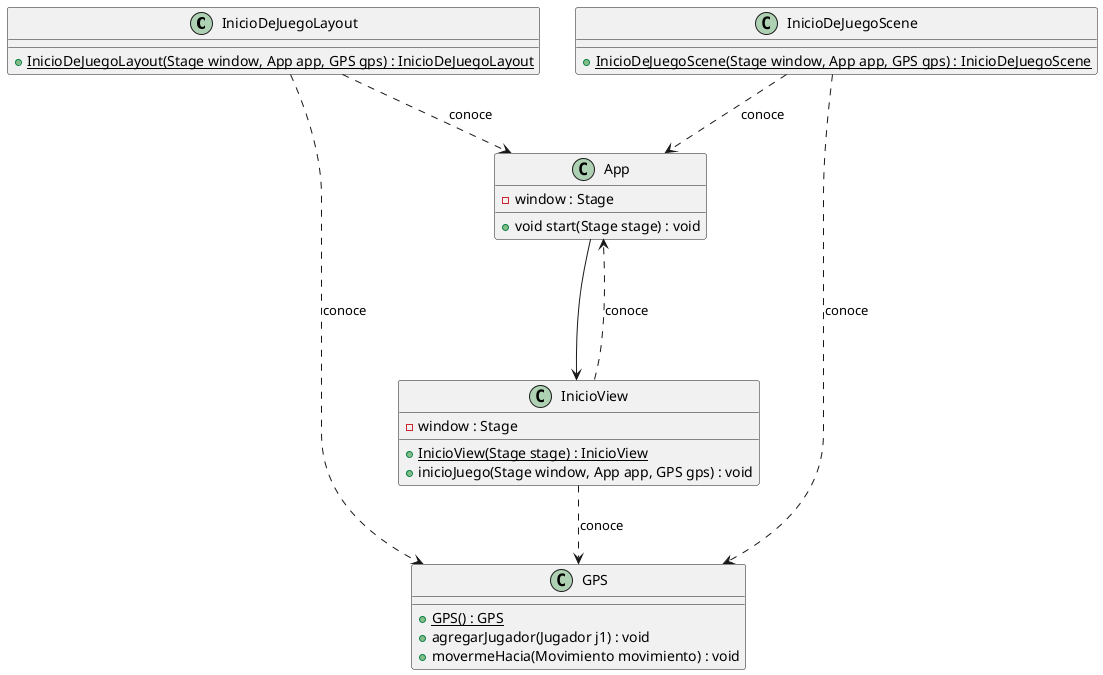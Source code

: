 @startuml
    'https://plantuml.com/class-diagram'

    class InicioDeJuegoLayout{
        + {static} InicioDeJuegoLayout(Stage window, App app, GPS gps) : InicioDeJuegoLayout
    }

    class InicioDeJuegoScene{
        + {static} InicioDeJuegoScene(Stage window, App app, GPS gps) : InicioDeJuegoScene
    }

    class InicioView{
        - window : Stage
        + {static} InicioView(Stage stage) : InicioView
        + inicioJuego(Stage window, App app, GPS gps) : void
    }

    class GPS {
        + {static} GPS() : GPS
        + agregarJugador(Jugador j1) : void
        + movermeHacia(Movimiento movimiento) : void
    }

    class App {
        - window : Stage
        + void start(Stage stage) : void
    }



    App ---> InicioView
    InicioView ..> App: conoce
    InicioView ..> GPS: conoce
    InicioDeJuegoLayout ..> App: conoce
    InicioDeJuegoLayout ..> GPS: conoce
    InicioDeJuegoScene ..> App: conoce
    InicioDeJuegoScene ..> GPS: conoce



@enduml